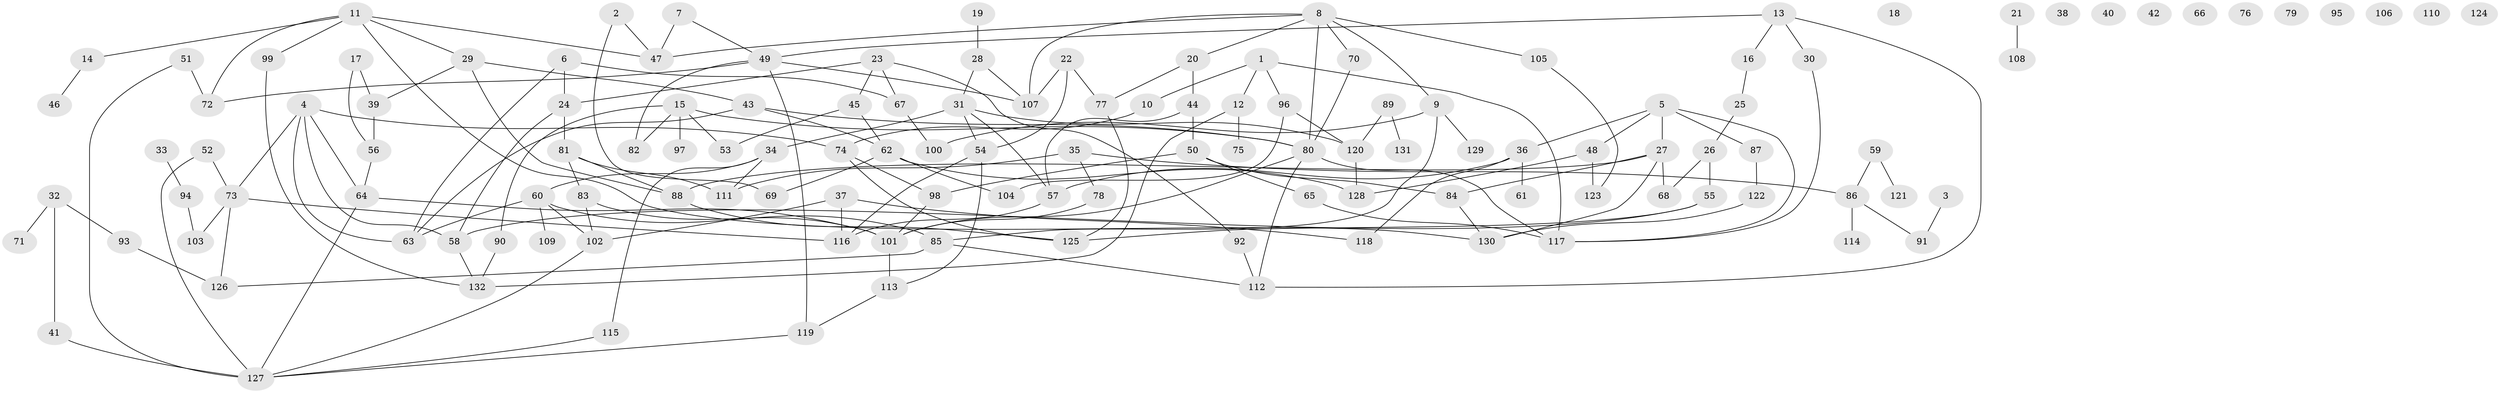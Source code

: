 // Generated by graph-tools (version 1.1) at 2025/12/03/09/25 04:12:57]
// undirected, 132 vertices, 183 edges
graph export_dot {
graph [start="1"]
  node [color=gray90,style=filled];
  1;
  2;
  3;
  4;
  5;
  6;
  7;
  8;
  9;
  10;
  11;
  12;
  13;
  14;
  15;
  16;
  17;
  18;
  19;
  20;
  21;
  22;
  23;
  24;
  25;
  26;
  27;
  28;
  29;
  30;
  31;
  32;
  33;
  34;
  35;
  36;
  37;
  38;
  39;
  40;
  41;
  42;
  43;
  44;
  45;
  46;
  47;
  48;
  49;
  50;
  51;
  52;
  53;
  54;
  55;
  56;
  57;
  58;
  59;
  60;
  61;
  62;
  63;
  64;
  65;
  66;
  67;
  68;
  69;
  70;
  71;
  72;
  73;
  74;
  75;
  76;
  77;
  78;
  79;
  80;
  81;
  82;
  83;
  84;
  85;
  86;
  87;
  88;
  89;
  90;
  91;
  92;
  93;
  94;
  95;
  96;
  97;
  98;
  99;
  100;
  101;
  102;
  103;
  104;
  105;
  106;
  107;
  108;
  109;
  110;
  111;
  112;
  113;
  114;
  115;
  116;
  117;
  118;
  119;
  120;
  121;
  122;
  123;
  124;
  125;
  126;
  127;
  128;
  129;
  130;
  131;
  132;
  1 -- 10;
  1 -- 12;
  1 -- 96;
  1 -- 117;
  2 -- 47;
  2 -- 69;
  3 -- 91;
  4 -- 58;
  4 -- 63;
  4 -- 64;
  4 -- 73;
  4 -- 74;
  5 -- 27;
  5 -- 36;
  5 -- 48;
  5 -- 87;
  5 -- 117;
  6 -- 24;
  6 -- 63;
  6 -- 67;
  7 -- 47;
  7 -- 49;
  8 -- 9;
  8 -- 20;
  8 -- 47;
  8 -- 70;
  8 -- 80;
  8 -- 105;
  8 -- 107;
  9 -- 85;
  9 -- 100;
  9 -- 129;
  10 -- 74;
  11 -- 14;
  11 -- 29;
  11 -- 47;
  11 -- 72;
  11 -- 99;
  11 -- 130;
  12 -- 75;
  12 -- 132;
  13 -- 16;
  13 -- 30;
  13 -- 49;
  13 -- 112;
  14 -- 46;
  15 -- 53;
  15 -- 80;
  15 -- 82;
  15 -- 90;
  15 -- 97;
  16 -- 25;
  17 -- 39;
  17 -- 56;
  19 -- 28;
  20 -- 44;
  20 -- 77;
  21 -- 108;
  22 -- 54;
  22 -- 77;
  22 -- 107;
  23 -- 24;
  23 -- 45;
  23 -- 67;
  23 -- 92;
  24 -- 58;
  24 -- 81;
  25 -- 26;
  26 -- 55;
  26 -- 68;
  27 -- 68;
  27 -- 84;
  27 -- 88;
  27 -- 130;
  28 -- 31;
  28 -- 107;
  29 -- 39;
  29 -- 43;
  29 -- 88;
  30 -- 117;
  31 -- 34;
  31 -- 54;
  31 -- 57;
  31 -- 120;
  32 -- 41;
  32 -- 71;
  32 -- 93;
  33 -- 94;
  34 -- 60;
  34 -- 111;
  34 -- 115;
  35 -- 78;
  35 -- 86;
  35 -- 111;
  36 -- 57;
  36 -- 61;
  36 -- 118;
  37 -- 102;
  37 -- 116;
  37 -- 118;
  39 -- 56;
  41 -- 127;
  43 -- 62;
  43 -- 63;
  43 -- 80;
  44 -- 50;
  44 -- 57;
  45 -- 53;
  45 -- 62;
  48 -- 123;
  48 -- 128;
  49 -- 72;
  49 -- 82;
  49 -- 107;
  49 -- 119;
  50 -- 65;
  50 -- 84;
  50 -- 98;
  51 -- 72;
  51 -- 127;
  52 -- 73;
  52 -- 127;
  54 -- 113;
  54 -- 116;
  55 -- 58;
  55 -- 125;
  56 -- 64;
  57 -- 116;
  58 -- 132;
  59 -- 86;
  59 -- 121;
  60 -- 63;
  60 -- 85;
  60 -- 102;
  60 -- 109;
  62 -- 69;
  62 -- 104;
  62 -- 128;
  64 -- 101;
  64 -- 127;
  65 -- 117;
  67 -- 100;
  70 -- 80;
  73 -- 103;
  73 -- 116;
  73 -- 126;
  74 -- 98;
  74 -- 125;
  77 -- 125;
  78 -- 101;
  80 -- 101;
  80 -- 112;
  80 -- 117;
  81 -- 83;
  81 -- 88;
  81 -- 111;
  83 -- 101;
  83 -- 102;
  84 -- 130;
  85 -- 112;
  85 -- 126;
  86 -- 91;
  86 -- 114;
  87 -- 122;
  88 -- 125;
  89 -- 120;
  89 -- 131;
  90 -- 132;
  92 -- 112;
  93 -- 126;
  94 -- 103;
  96 -- 104;
  96 -- 120;
  98 -- 101;
  99 -- 132;
  101 -- 113;
  102 -- 127;
  105 -- 123;
  113 -- 119;
  115 -- 127;
  119 -- 127;
  120 -- 128;
  122 -- 130;
}
